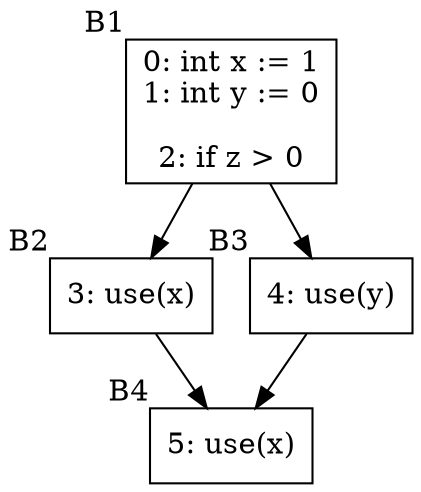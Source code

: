 digraph {
    node [shape=box]
    A [label="0: int x := 1\n1: int y := 0\n\n2: if z > 0", xlabel=B1]
    B [label="3: use(x)", xlabel=B2]
    C [label="4: use(y)", xlabel=B3]
    D [label="5: use(x)", xlabel=B4]
    A -> B, C
    B -> D
    C -> D
}

